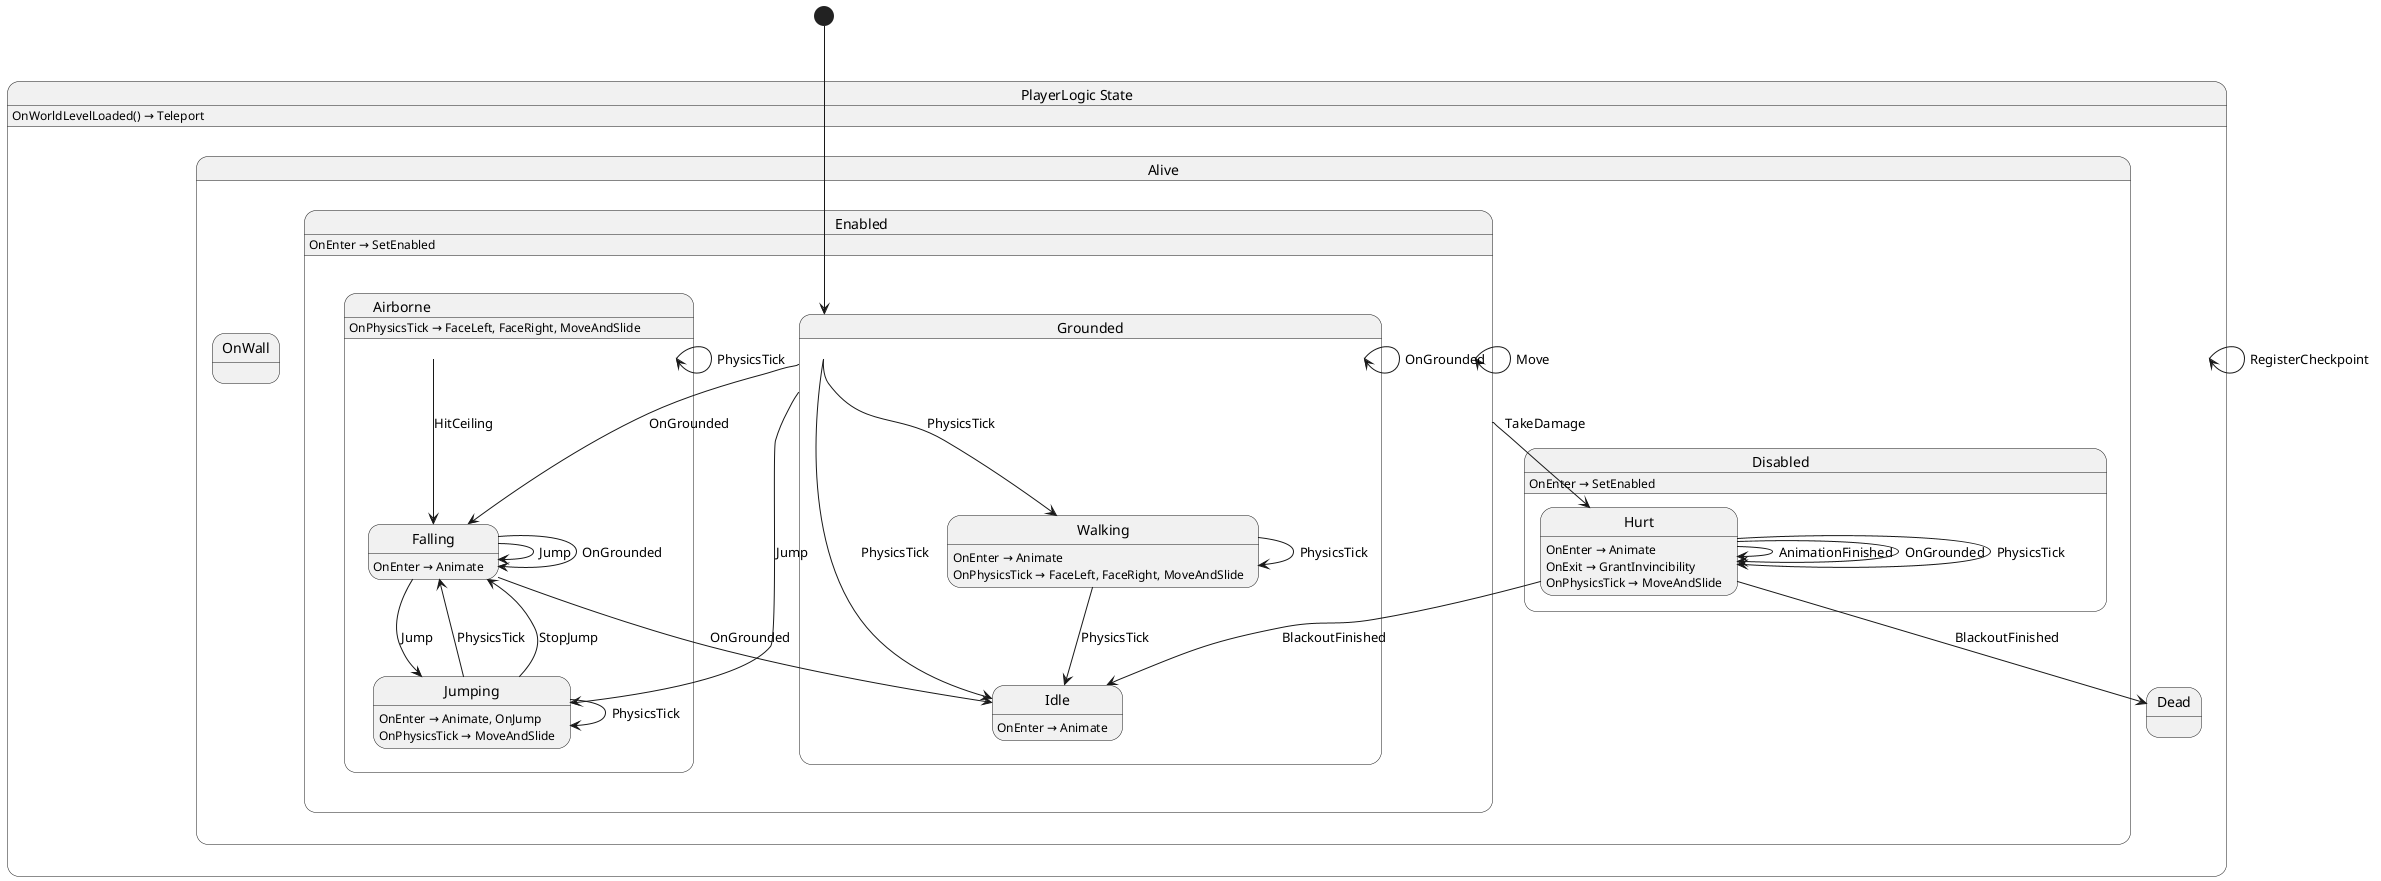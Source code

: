 @startuml PlayerLogic
state "PlayerLogic State" as Yolk_Logic_Player_PlayerLogic_State {
  state "Alive" as Yolk_Logic_Player_PlayerLogic_State_Alive {
    state "Enabled" as Yolk_Logic_Player_PlayerLogic_State_Alive_Enabled {
      state "Airborne" as Yolk_Logic_Player_PlayerLogic_State_Alive_Enabled_Airborne {
        state "Falling" as Yolk_Logic_Player_PlayerLogic_State_Alive_Enabled_Airborne_Falling
        state "Jumping" as Yolk_Logic_Player_PlayerLogic_State_Alive_Enabled_Airborne_Jumping
      }
      state "Grounded" as Yolk_Logic_Player_PlayerLogic_State_Alive_Enabled_Grounded {
        state "Idle" as Yolk_Logic_Player_PlayerLogic_State_Alive_Enabled_Grounded_Idle
        state "Walking" as Yolk_Logic_Player_PlayerLogic_State_Alive_Enabled_Grounded_Walking
      }
    }
    state "OnWall" as Yolk_Logic_Player_PlayerLogic_State_Alive_Enabled_OnWall
    state "Disabled" as Yolk_Logic_Player_PlayerLogic_State_Alive_Disabled {
      state "Hurt" as Yolk_Logic_Player_PlayerLogic_State_Alive_Disabled_Hurt
    }
  }
  state "Dead" as Yolk_Logic_Player_PlayerLogic_State_Dead
}

Yolk_Logic_Player_PlayerLogic_State --> Yolk_Logic_Player_PlayerLogic_State : RegisterCheckpoint
Yolk_Logic_Player_PlayerLogic_State_Alive_Disabled_Hurt --> Yolk_Logic_Player_PlayerLogic_State_Alive_Disabled_Hurt : AnimationFinished
Yolk_Logic_Player_PlayerLogic_State_Alive_Disabled_Hurt --> Yolk_Logic_Player_PlayerLogic_State_Alive_Disabled_Hurt : OnGrounded
Yolk_Logic_Player_PlayerLogic_State_Alive_Disabled_Hurt --> Yolk_Logic_Player_PlayerLogic_State_Alive_Disabled_Hurt : PhysicsTick
Yolk_Logic_Player_PlayerLogic_State_Alive_Disabled_Hurt --> Yolk_Logic_Player_PlayerLogic_State_Alive_Enabled_Grounded_Idle : BlackoutFinished
Yolk_Logic_Player_PlayerLogic_State_Alive_Disabled_Hurt --> Yolk_Logic_Player_PlayerLogic_State_Dead : BlackoutFinished
Yolk_Logic_Player_PlayerLogic_State_Alive_Enabled --> Yolk_Logic_Player_PlayerLogic_State_Alive_Disabled_Hurt : TakeDamage
Yolk_Logic_Player_PlayerLogic_State_Alive_Enabled --> Yolk_Logic_Player_PlayerLogic_State_Alive_Enabled : Move
Yolk_Logic_Player_PlayerLogic_State_Alive_Enabled_Airborne --> Yolk_Logic_Player_PlayerLogic_State_Alive_Enabled_Airborne : PhysicsTick
Yolk_Logic_Player_PlayerLogic_State_Alive_Enabled_Airborne --> Yolk_Logic_Player_PlayerLogic_State_Alive_Enabled_Airborne_Falling : HitCeiling
Yolk_Logic_Player_PlayerLogic_State_Alive_Enabled_Airborne_Falling --> Yolk_Logic_Player_PlayerLogic_State_Alive_Enabled_Airborne_Falling : Jump
Yolk_Logic_Player_PlayerLogic_State_Alive_Enabled_Airborne_Falling --> Yolk_Logic_Player_PlayerLogic_State_Alive_Enabled_Airborne_Falling : OnGrounded
Yolk_Logic_Player_PlayerLogic_State_Alive_Enabled_Airborne_Falling --> Yolk_Logic_Player_PlayerLogic_State_Alive_Enabled_Airborne_Jumping : Jump
Yolk_Logic_Player_PlayerLogic_State_Alive_Enabled_Airborne_Falling --> Yolk_Logic_Player_PlayerLogic_State_Alive_Enabled_Grounded_Idle : OnGrounded
Yolk_Logic_Player_PlayerLogic_State_Alive_Enabled_Airborne_Jumping --> Yolk_Logic_Player_PlayerLogic_State_Alive_Enabled_Airborne_Falling : PhysicsTick
Yolk_Logic_Player_PlayerLogic_State_Alive_Enabled_Airborne_Jumping --> Yolk_Logic_Player_PlayerLogic_State_Alive_Enabled_Airborne_Falling : StopJump
Yolk_Logic_Player_PlayerLogic_State_Alive_Enabled_Airborne_Jumping --> Yolk_Logic_Player_PlayerLogic_State_Alive_Enabled_Airborne_Jumping : PhysicsTick
Yolk_Logic_Player_PlayerLogic_State_Alive_Enabled_Grounded --> Yolk_Logic_Player_PlayerLogic_State_Alive_Enabled_Airborne_Falling : OnGrounded
Yolk_Logic_Player_PlayerLogic_State_Alive_Enabled_Grounded --> Yolk_Logic_Player_PlayerLogic_State_Alive_Enabled_Airborne_Jumping : Jump
Yolk_Logic_Player_PlayerLogic_State_Alive_Enabled_Grounded --> Yolk_Logic_Player_PlayerLogic_State_Alive_Enabled_Grounded : OnGrounded
Yolk_Logic_Player_PlayerLogic_State_Alive_Enabled_Grounded --> Yolk_Logic_Player_PlayerLogic_State_Alive_Enabled_Grounded_Idle : PhysicsTick
Yolk_Logic_Player_PlayerLogic_State_Alive_Enabled_Grounded --> Yolk_Logic_Player_PlayerLogic_State_Alive_Enabled_Grounded_Walking : PhysicsTick
Yolk_Logic_Player_PlayerLogic_State_Alive_Enabled_Grounded_Walking --> Yolk_Logic_Player_PlayerLogic_State_Alive_Enabled_Grounded_Idle : PhysicsTick
Yolk_Logic_Player_PlayerLogic_State_Alive_Enabled_Grounded_Walking --> Yolk_Logic_Player_PlayerLogic_State_Alive_Enabled_Grounded_Walking : PhysicsTick

Yolk_Logic_Player_PlayerLogic_State : OnWorldLevelLoaded() → Teleport
Yolk_Logic_Player_PlayerLogic_State_Alive_Disabled : OnEnter → SetEnabled
Yolk_Logic_Player_PlayerLogic_State_Alive_Disabled_Hurt : OnEnter → Animate
Yolk_Logic_Player_PlayerLogic_State_Alive_Disabled_Hurt : OnExit → GrantInvincibility
Yolk_Logic_Player_PlayerLogic_State_Alive_Disabled_Hurt : OnPhysicsTick → MoveAndSlide
Yolk_Logic_Player_PlayerLogic_State_Alive_Enabled : OnEnter → SetEnabled
Yolk_Logic_Player_PlayerLogic_State_Alive_Enabled_Airborne : OnPhysicsTick → FaceLeft, FaceRight, MoveAndSlide
Yolk_Logic_Player_PlayerLogic_State_Alive_Enabled_Airborne_Falling : OnEnter → Animate
Yolk_Logic_Player_PlayerLogic_State_Alive_Enabled_Airborne_Jumping : OnEnter → Animate, OnJump
Yolk_Logic_Player_PlayerLogic_State_Alive_Enabled_Airborne_Jumping : OnPhysicsTick → MoveAndSlide
Yolk_Logic_Player_PlayerLogic_State_Alive_Enabled_Grounded_Idle : OnEnter → Animate
Yolk_Logic_Player_PlayerLogic_State_Alive_Enabled_Grounded_Walking : OnEnter → Animate
Yolk_Logic_Player_PlayerLogic_State_Alive_Enabled_Grounded_Walking : OnPhysicsTick → FaceLeft, FaceRight, MoveAndSlide

[*] --> Yolk_Logic_Player_PlayerLogic_State_Alive_Enabled_Grounded
@enduml